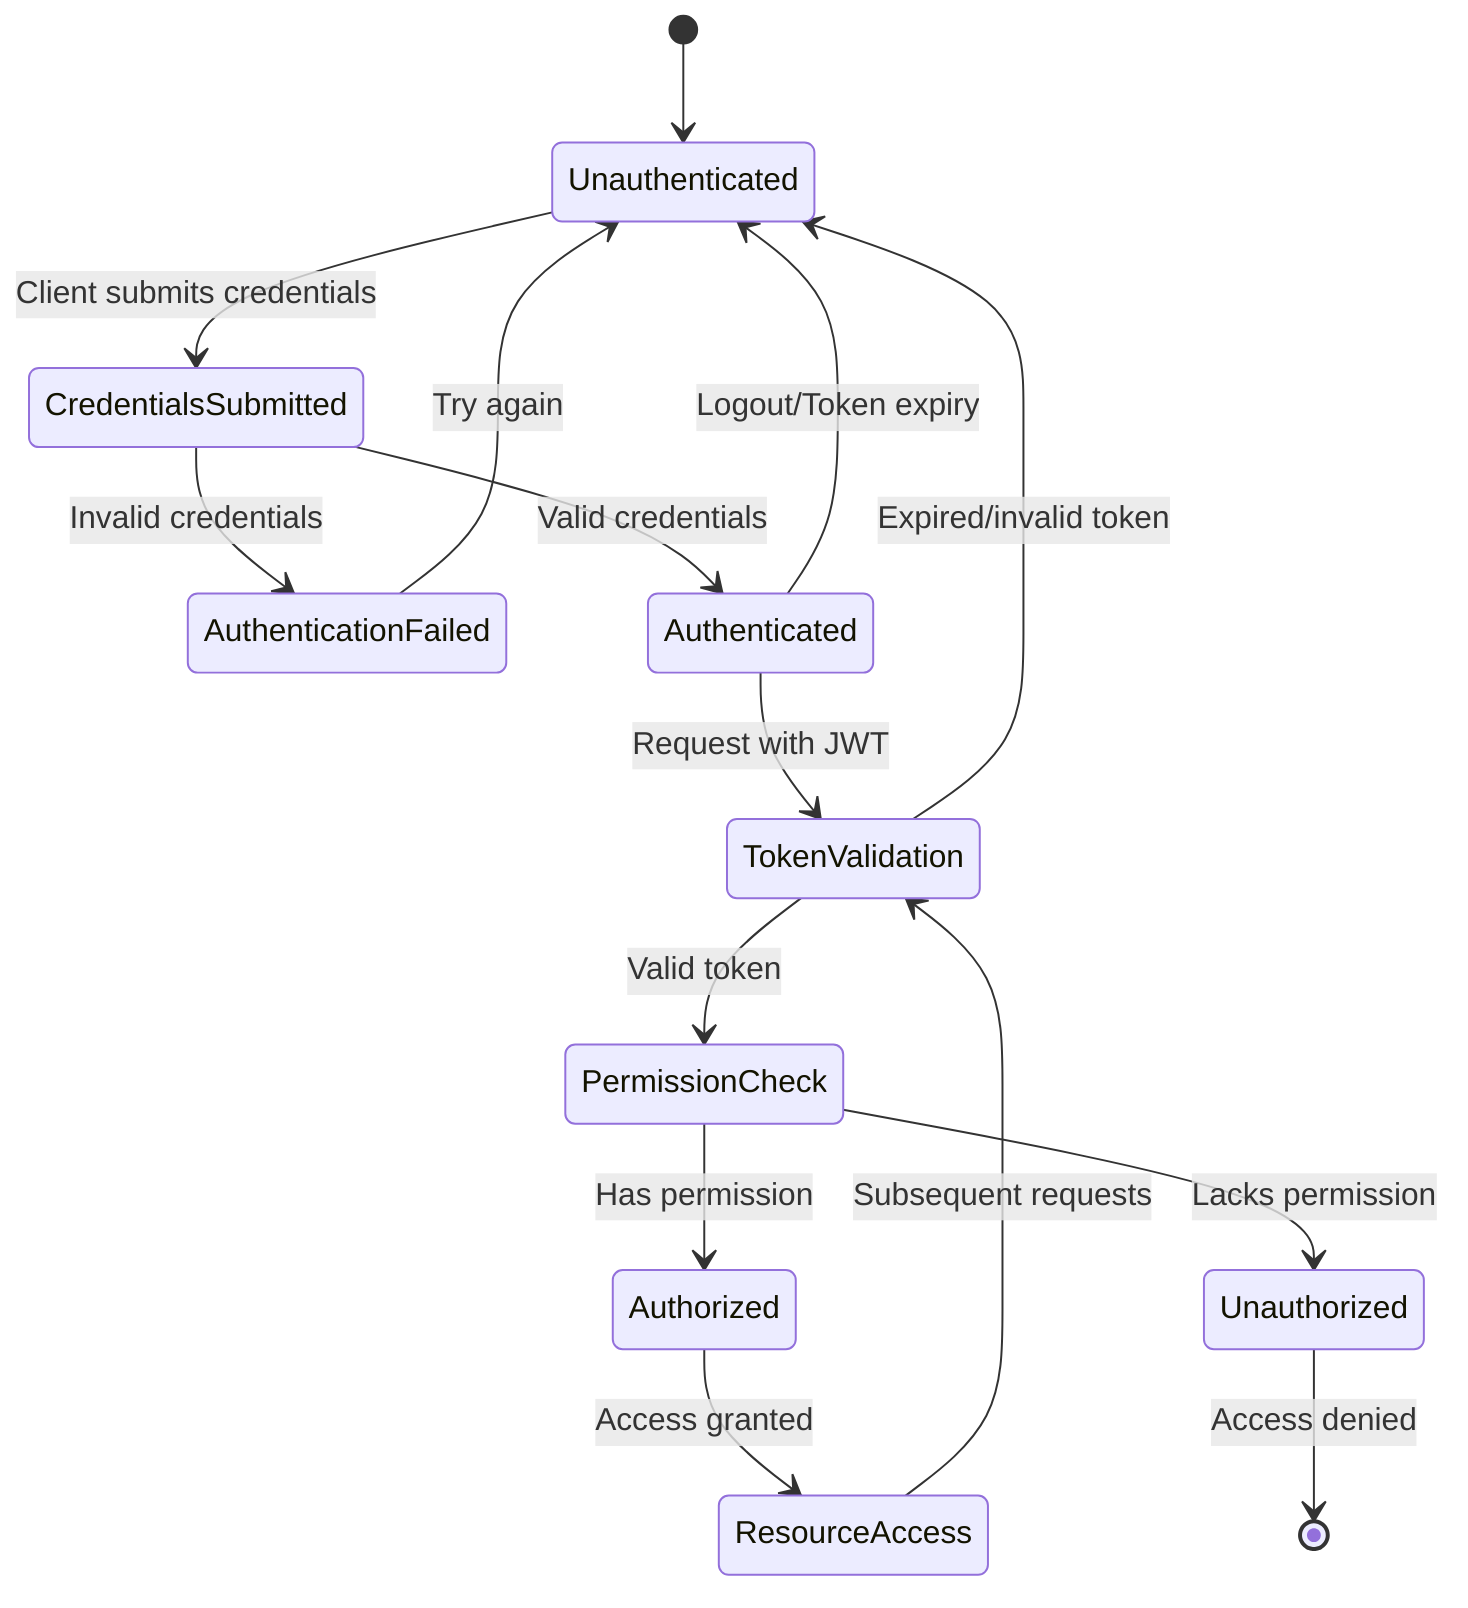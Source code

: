 stateDiagram-v2
    [*] --> Unauthenticated
    Unauthenticated --> CredentialsSubmitted: Client submits credentials
    CredentialsSubmitted --> AuthenticationFailed: Invalid credentials
    CredentialsSubmitted --> Authenticated: Valid credentials
    AuthenticationFailed --> Unauthenticated: Try again
    
    Authenticated --> TokenValidation: Request with JWT
    TokenValidation --> PermissionCheck: Valid token
    TokenValidation --> Unauthenticated: Expired/invalid token
    
    PermissionCheck --> Authorized: Has permission
    PermissionCheck --> Unauthorized: Lacks permission
    Unauthorized --> [*]: Access denied
    
    Authorized --> ResourceAccess: Access granted
    ResourceAccess --> TokenValidation: Subsequent requests
    
    Authenticated --> Unauthenticated: Logout/Token expiry